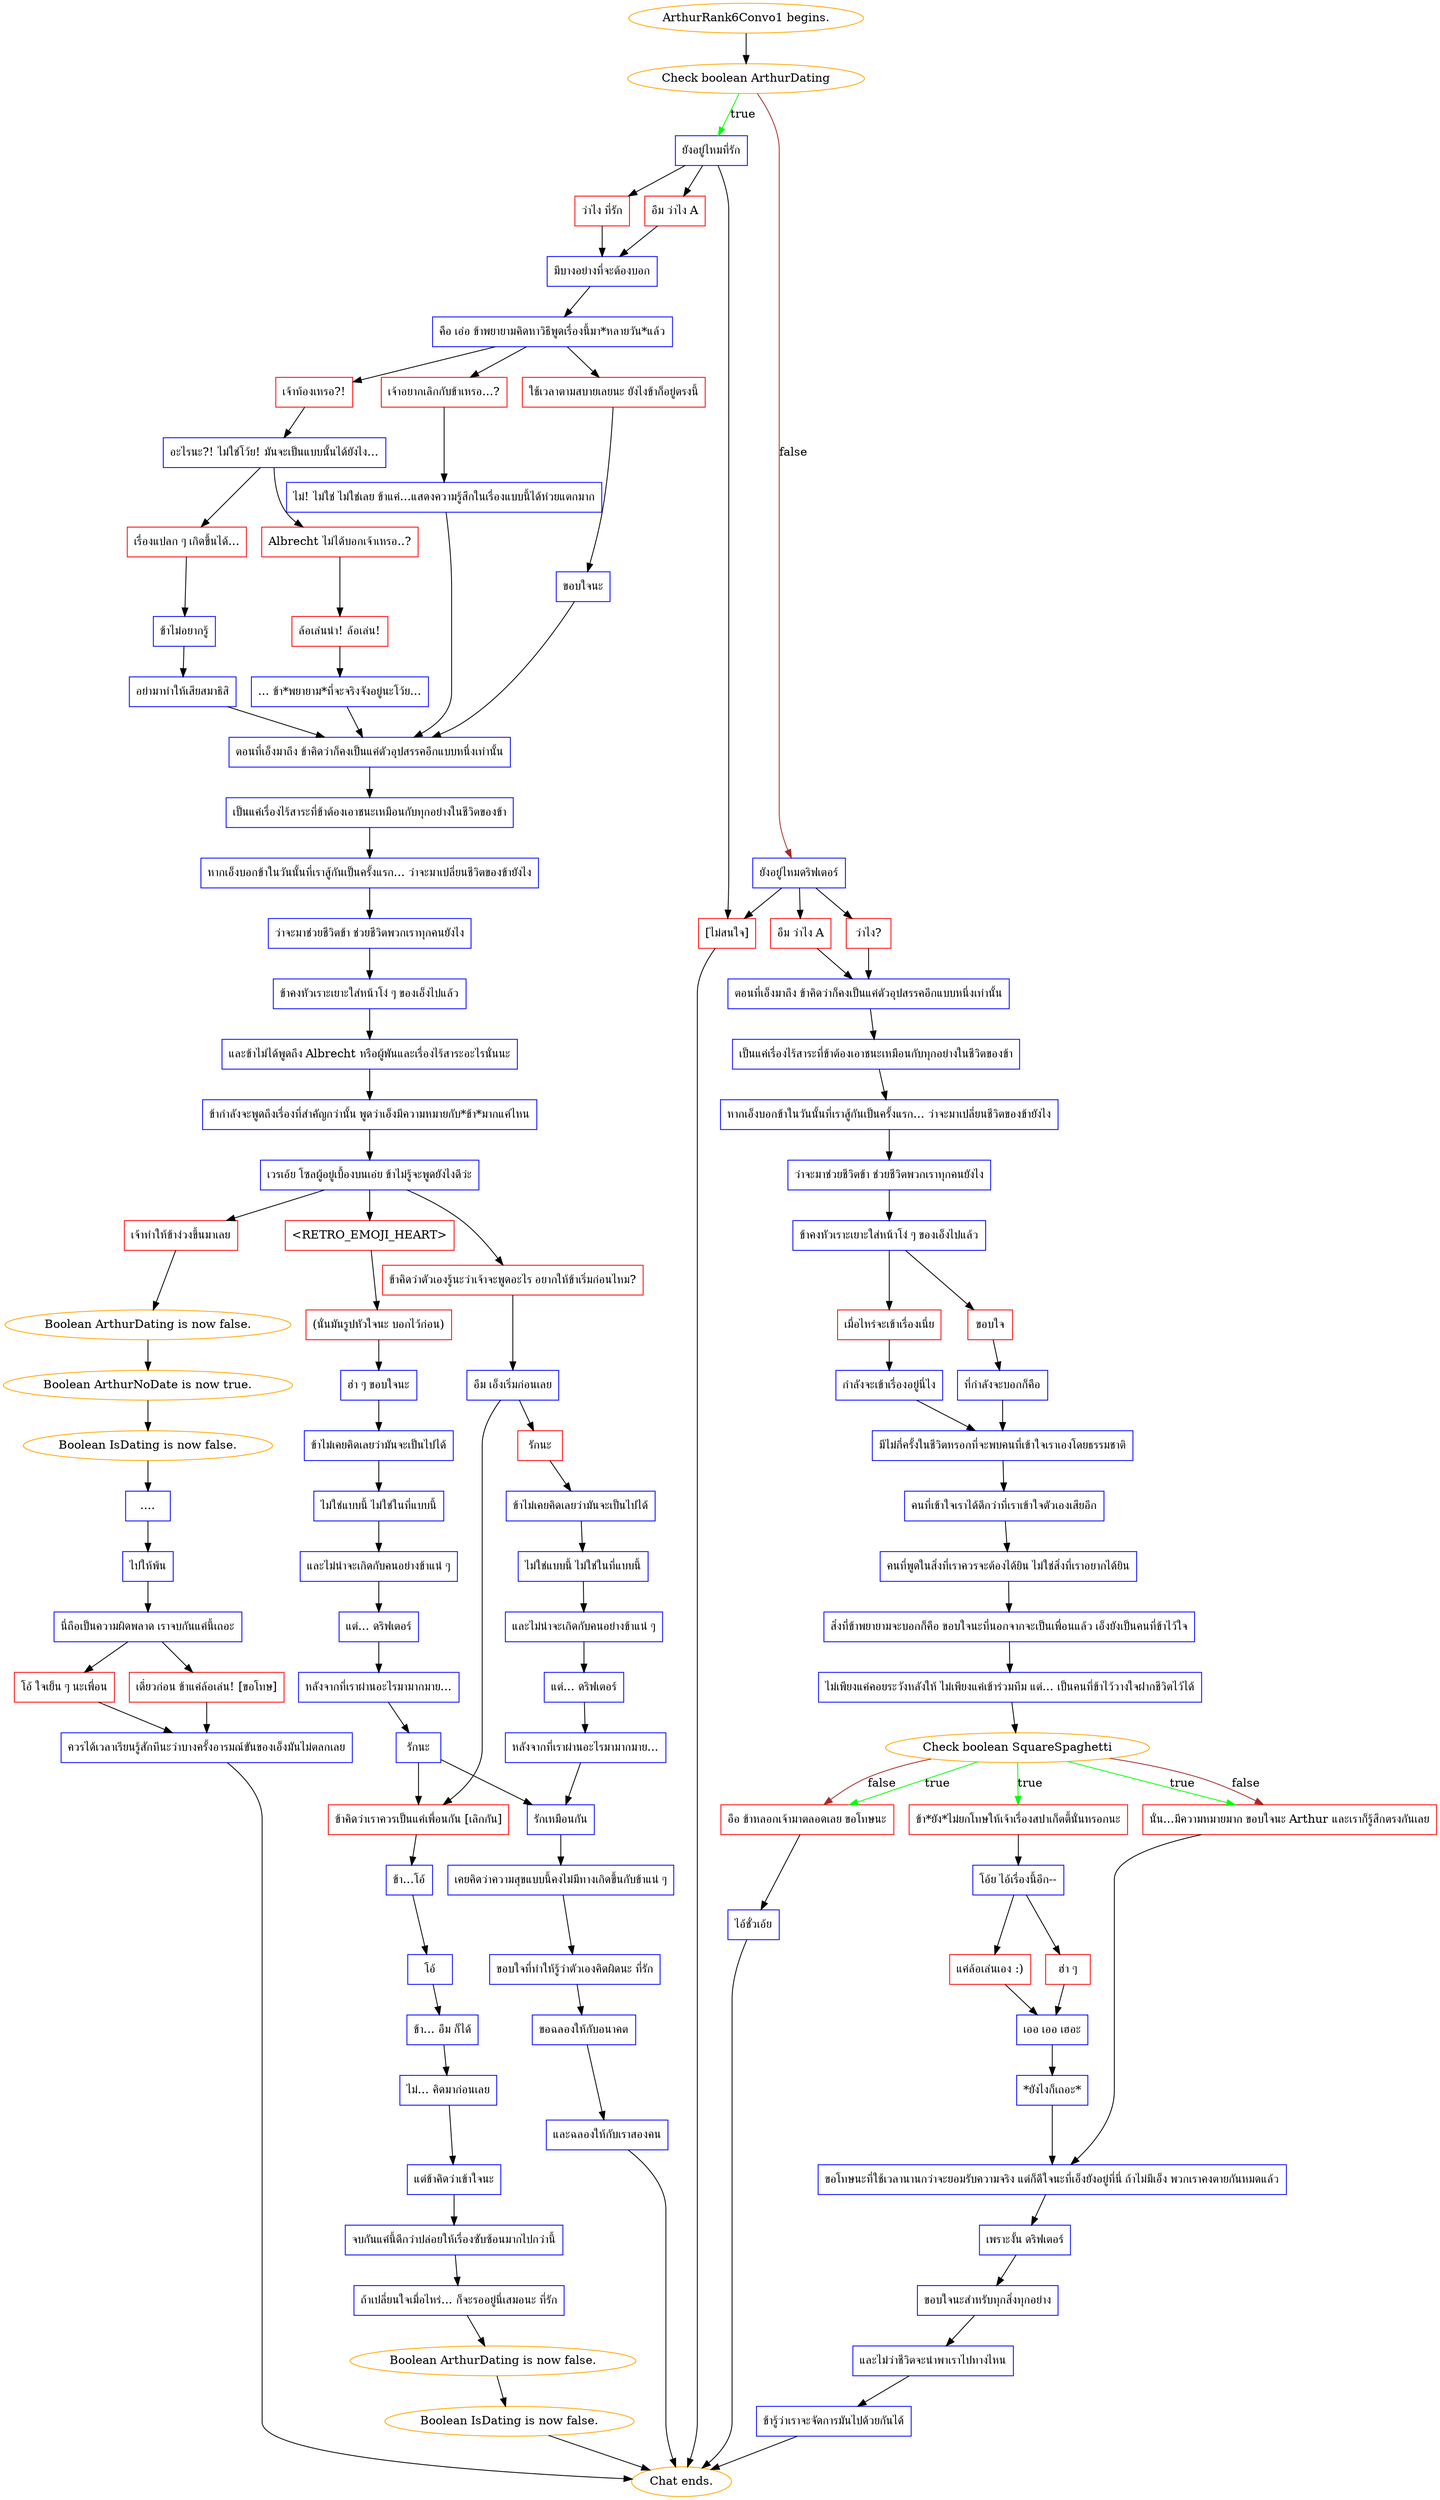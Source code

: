 digraph {
	"ArthurRank6Convo1 begins." [color=orange];
		"ArthurRank6Convo1 begins." -> j2890798283;
	j2890798283 [label="Check boolean ArthurDating",color=orange];
		j2890798283 -> j2918369309 [label=true,color=green];
		j2890798283 -> j1012299698 [label=false,color=brown];
	j2918369309 [label="ยังอยู่ไหมที่รัก",shape=box,color=blue];
		j2918369309 -> j1771730378;
		j2918369309 -> j1416101773;
		j2918369309 -> j4071326631;
	j1012299698 [label="ยังอยู่ไหมดริฟเตอร์",shape=box,color=blue];
		j1012299698 -> j1008555986;
		j1012299698 -> j2538766747;
		j1012299698 -> j4071326631;
	j1771730378 [label="อืม ว่าไง A",shape=box,color=red];
		j1771730378 -> j4221199028;
	j1416101773 [label="ว่าไง ที่รัก",shape=box,color=red];
		j1416101773 -> j4221199028;
	j4071326631 [label="[ไม่สนใจ]",shape=box,color=red];
		j4071326631 -> "Chat ends.";
	j1008555986 [label="ว่าไง?",shape=box,color=red];
		j1008555986 -> j1361653836;
	j2538766747 [label="อืม ว่าไง A",shape=box,color=red];
		j2538766747 -> j1361653836;
	j4221199028 [label="มีบางอย่างที่จะต้องบอก",shape=box,color=blue];
		j4221199028 -> j3775604559;
	"Chat ends." [color=orange];
	j1361653836 [label="ตอนที่เอ็งมาถึง ข้าคิดว่าก็คงเป็นแค่ตัวอุปสรรคอีกแบบหนึ่งเท่านั้น",shape=box,color=blue];
		j1361653836 -> j3577710319;
	j3775604559 [label="คือ เอ่อ ข้าพยายามคิดหาวิธีพูดเรื่องนี้มา*หลายวัน*แล้ว",shape=box,color=blue];
		j3775604559 -> j2892008736;
		j3775604559 -> j3816188711;
		j3775604559 -> j2933669932;
	j3577710319 [label="เป็นแค่เรื่องไร้สาระที่ข้าต้องเอาชนะเหมือนกับทุกอย่างในชีวิตของข้า",shape=box,color=blue];
		j3577710319 -> j335299627;
	j2892008736 [label="เจ้าท้องเหรอ?!",shape=box,color=red];
		j2892008736 -> j3494432771;
	j3816188711 [label="เจ้าอยากเลิกกับข้าเหรอ...?",shape=box,color=red];
		j3816188711 -> j1089266972;
	j2933669932 [label="ใช้เวลาตามสบายเลยนะ ยังไงข้าก็อยู่ตรงนี้",shape=box,color=red];
		j2933669932 -> j1058190001;
	j335299627 [label="หากเอ็งบอกข้าในวันนั้นที่เราสู้กันเป็นครั้งแรก... ว่าจะมาเปลี่ยนชีวิตของข้ายังไง",shape=box,color=blue];
		j335299627 -> j3401290885;
	j3494432771 [label="อะไรนะ?! ไม่ใช่โว้ย! มันจะเป็นแบบนั้นได้ยังไง...",shape=box,color=blue];
		j3494432771 -> j2058593859;
		j3494432771 -> j2892149331;
	j1089266972 [label="ไม่! ไม่ใช่ ไม่ใช่เลย ข้าแค่...แสดงความรู้สึกในเรื่องแบบนี้ได้ห่วยแตกมาก",shape=box,color=blue];
		j1089266972 -> j4246129608;
	j1058190001 [label="ขอบใจนะ",shape=box,color=blue];
		j1058190001 -> j4246129608;
	j3401290885 [label="ว่าจะมาช่วยชีวิตข้า ช่วยชีวิตพวกเราทุกคนยังไง",shape=box,color=blue];
		j3401290885 -> j8098950;
	j2058593859 [label="เรื่องแปลก ๆ เกิดขึ้นได้...",shape=box,color=red];
		j2058593859 -> j2835057568;
	j2892149331 [label="Albrecht ไม่ได้บอกเจ้าเหรอ..?",shape=box,color=red];
		j2892149331 -> j3680373676;
	j4246129608 [label="ตอนที่เอ็งมาถึง ข้าคิดว่าก็คงเป็นแค่ตัวอุปสรรคอีกแบบหนึ่งเท่านั้น",shape=box,color=blue];
		j4246129608 -> j3125387482;
	j8098950 [label="ข้าคงหัวเราะเยาะใส่หน้าโง่ ๆ ของเอ็งไปแล้ว",shape=box,color=blue];
		j8098950 -> j245610752;
		j8098950 -> j2986951311;
	j2835057568 [label="ข้าไม่อยากรู้",shape=box,color=blue];
		j2835057568 -> j2355630181;
	j3680373676 [label="ล้อเล่นน่า! ล้อเล่น!",shape=box,color=red];
		j3680373676 -> j3611566447;
	j3125387482 [label="เป็นแค่เรื่องไร้สาระที่ข้าต้องเอาชนะเหมือนกับทุกอย่างในชีวิตของข้า",shape=box,color=blue];
		j3125387482 -> j1622788794;
	j245610752 [label="ขอบใจ",shape=box,color=red];
		j245610752 -> j2480414422;
	j2986951311 [label="เมื่อไหร่จะเข้าเรื่องเนี่ย",shape=box,color=red];
		j2986951311 -> j3337726479;
	j2355630181 [label="อย่ามาทำให้เสียสมาธิสิ",shape=box,color=blue];
		j2355630181 -> j4246129608;
	j3611566447 [label="... ข้า*พยายาม*ที่จะจริงจังอยู่นะโว้ย...",shape=box,color=blue];
		j3611566447 -> j4246129608;
	j1622788794 [label="หากเอ็งบอกข้าในวันนั้นที่เราสู้กันเป็นครั้งแรก... ว่าจะมาเปลี่ยนชีวิตของข้ายังไง",shape=box,color=blue];
		j1622788794 -> j1689966774;
	j2480414422 [label="ที่กำลังจะบอกก็คือ",shape=box,color=blue];
		j2480414422 -> j2483874137;
	j3337726479 [label="กำลังจะเข้าเรื่องอยู่นี่ไง",shape=box,color=blue];
		j3337726479 -> j2483874137;
	j1689966774 [label="ว่าจะมาช่วยชีวิตข้า ช่วยชีวิตพวกเราทุกคนยังไง",shape=box,color=blue];
		j1689966774 -> j944773486;
	j2483874137 [label="มีไม่กี่ครั้งในชีวิตหรอกที่จะพบคนที่เข้าใจเราเองโดยธรรมชาติ",shape=box,color=blue];
		j2483874137 -> j105839642;
	j944773486 [label="ข้าคงหัวเราะเยาะใส่หน้าโง่ ๆ ของเอ็งไปแล้ว",shape=box,color=blue];
		j944773486 -> j1971213912;
	j105839642 [label="คนที่เข้าใจเราได้ดีกว่าที่เราเข้าใจตัวเองเสียอีก",shape=box,color=blue];
		j105839642 -> j1343466098;
	j1971213912 [label="และข้าไม่ได้พูดถึง Albrecht หรือผู้พันและเรื่องไร้สาระอะไรนั่นนะ",shape=box,color=blue];
		j1971213912 -> j2310825223;
	j1343466098 [label="คนที่พูดในสิ่งที่เราควรจะต้องได้ยิน ไม่ใช่สิ่งที่เราอยากได้ยิน",shape=box,color=blue];
		j1343466098 -> j2751072647;
	j2310825223 [label="ข้ากำลังจะพูดถึงเรื่องที่สำคัญกว่านั้น พูดว่าเอ็งมีความหมายกับ*ข้า*มากแค่ไหน",shape=box,color=blue];
		j2310825223 -> j2377057394;
	j2751072647 [label="สิ่งที่ข้าพยายามจะบอกก็คือ ขอบใจนะที่นอกจากจะเป็นเพื่อนแล้ว เอ็งยังเป็นคนที่ข้าไว้ใจ",shape=box,color=blue];
		j2751072647 -> j3211480866;
	j2377057394 [label="เวรเอ้ย โซลผู้อยู่เบื้องบนเอ๋ย ข้าไม่รู้จะพูดยังไงดีว่ะ",shape=box,color=blue];
		j2377057394 -> j1683708090;
		j2377057394 -> j545150324;
		j2377057394 -> j3569899011;
	j3211480866 [label="ไม่เพียงแค่คอยระวังหลังให้ ไม่เพียงแค่เข้าร่วมทีม แต่... เป็นคนที่ข้าไว้วางใจฝากชีวิตไว้ได้",shape=box,color=blue];
		j3211480866 -> j1734946897;
	j1683708090 [label="ข้าคิดว่าตัวเองรู้นะว่าเจ้าจะพูดอะไร อยากให้ข้าเริ่มก่อนไหม?",shape=box,color=red];
		j1683708090 -> j396025753;
	j545150324 [label="<RETRO_EMOJI_HEART>",shape=box,color=red];
		j545150324 -> j3974752062;
	j3569899011 [label="เจ้าทำให้ข้าง่วงขึ้นมาเลย",shape=box,color=red];
		j3569899011 -> j3517479188;
	j1734946897 [label="Check boolean SquareSpaghetti",color=orange];
		j1734946897 -> j11328376 [label=true,color=green];
		j1734946897 -> j1862693359 [label=true,color=green];
		j1734946897 -> j225346061 [label=true,color=green];
		j1734946897 -> j1862693359 [label=false,color=brown];
		j1734946897 -> j225346061 [label=false,color=brown];
	j396025753 [label="อืม เอ็งเริ่มก่อนเลย",shape=box,color=blue];
		j396025753 -> j1545559637;
		j396025753 -> j2991382069;
	j3974752062 [label="(นั่นมันรูปหัวใจนะ บอกไว้ก่อน)",shape=box,color=red];
		j3974752062 -> j3710408958;
	j3517479188 [label="Boolean ArthurDating is now false.",color=orange];
		j3517479188 -> j2597685862;
	j11328376 [label="ข้า*ยัง*ไม่ยกโทษให้เจ้าเรื่องสปาเก็ตตี้นั่นหรอกนะ",shape=box,color=red];
		j11328376 -> j3476853888;
	j1862693359 [label="นั่น...มีความหมายมาก ขอบใจนะ Arthur และเราก็รู้สึกตรงกันเลย",shape=box,color=red];
		j1862693359 -> j583856389;
	j225346061 [label="อือ ข้าหลอกเจ้ามาตลอดเลย ขอโทษนะ",shape=box,color=red];
		j225346061 -> j635063924;
	j1545559637 [label="รักนะ",shape=box,color=red];
		j1545559637 -> j2176595968;
	j2991382069 [label="ข้าคิดว่าเราควรเป็นแค่เพื่อนกัน [เลิกกัน]",shape=box,color=red];
		j2991382069 -> j1637973766;
	j3710408958 [label="ฮ่า ๆ ขอบใจนะ",shape=box,color=blue];
		j3710408958 -> j4247688863;
	j2597685862 [label="Boolean ArthurNoDate is now true.",color=orange];
		j2597685862 -> j53892888;
	j3476853888 [label="โอ้ย ไอ้เรื่องนี้อีก--",shape=box,color=blue];
		j3476853888 -> j4207996486;
		j3476853888 -> j2372480162;
	j583856389 [label="ขอโทษนะที่ใช้เวลานานกว่าจะยอมรับความจริง แต่ก็ดีใจนะที่เอ็งยังอยู่ที่นี่ ถ้าไม่มีเอ็ง พวกเราคงตายกันหมดแล้ว",shape=box,color=blue];
		j583856389 -> j1325805353;
	j635063924 [label="ไอ้ชั่วเอ้ย",shape=box,color=blue];
		j635063924 -> "Chat ends.";
	j2176595968 [label="ข้าไม่เคยคิดเลยว่ามันจะเป็นไปได้",shape=box,color=blue];
		j2176595968 -> j1988411227;
	j1637973766 [label="ข้า...โอ้",shape=box,color=blue];
		j1637973766 -> j3650096594;
	j4247688863 [label="ข้าไม่เคยคิดเลยว่ามันจะเป็นไปได้",shape=box,color=blue];
		j4247688863 -> j1123752721;
	j53892888 [label="Boolean IsDating is now false.",color=orange];
		j53892888 -> j3438371232;
	j4207996486 [label="ฮ่า ๆ",shape=box,color=red];
		j4207996486 -> j3691150809;
	j2372480162 [label="แค่ล้อเล่นเอง :)",shape=box,color=red];
		j2372480162 -> j3691150809;
	j1325805353 [label="เพราะงั้น ดริฟเตอร์",shape=box,color=blue];
		j1325805353 -> j3034377003;
	j1988411227 [label="ไม่ใช่แบบนี้ ไม่ใช่ในที่แบบนี้",shape=box,color=blue];
		j1988411227 -> j328780053;
	j3650096594 [label="โอ้",shape=box,color=blue];
		j3650096594 -> j733377634;
	j1123752721 [label="ไม่ใช่แบบนี้ ไม่ใช่ในที่แบบนี้",shape=box,color=blue];
		j1123752721 -> j2675084403;
	j3438371232 [label="....",shape=box,color=blue];
		j3438371232 -> j3987393456;
	j3691150809 [label="เออ เออ เฮอะ",shape=box,color=blue];
		j3691150809 -> j2282565347;
	j3034377003 [label="ขอบใจนะสำหรับทุกสิ่งทุกอย่าง",shape=box,color=blue];
		j3034377003 -> j3395861165;
	j328780053 [label="และไม่น่าจะเกิดกับคนอย่างข้าแน่ ๆ",shape=box,color=blue];
		j328780053 -> j118381912;
	j733377634 [label="ข้า... อืม ก็ได้",shape=box,color=blue];
		j733377634 -> j372771468;
	j2675084403 [label="และไม่น่าจะเกิดกับคนอย่างข้าแน่ ๆ",shape=box,color=blue];
		j2675084403 -> j2036532955;
	j3987393456 [label="ไปให้พ้น",shape=box,color=blue];
		j3987393456 -> j3012719382;
	j2282565347 [label="*ยังไงก็เถอะ*",shape=box,color=blue];
		j2282565347 -> j583856389;
	j3395861165 [label="และไม่ว่าชีวิตจะนำพาเราไปทางไหน",shape=box,color=blue];
		j3395861165 -> j3574521687;
	j118381912 [label="แต่... ดริฟเตอร์",shape=box,color=blue];
		j118381912 -> j2112555421;
	j372771468 [label="ไม่... คิดมาก่อนเลย",shape=box,color=blue];
		j372771468 -> j3979824267;
	j2036532955 [label="แต่... ดริฟเตอร์",shape=box,color=blue];
		j2036532955 -> j1855873473;
	j3012719382 [label="นี่ถือเป็นความผิดพลาด เราจบกันแค่นี้เถอะ",shape=box,color=blue];
		j3012719382 -> j3211804158;
		j3012719382 -> j4073742636;
	j3574521687 [label="ข้ารู้ว่าเราจะจัดการมันไปด้วยกันได้",shape=box,color=blue];
		j3574521687 -> "Chat ends.";
	j2112555421 [label="หลังจากที่เราผ่านอะไรมามากมาย...",shape=box,color=blue];
		j2112555421 -> j4032562149;
	j3979824267 [label="แต่ข้าคิดว่าเข้าใจนะ",shape=box,color=blue];
		j3979824267 -> j3693783348;
	j1855873473 [label="หลังจากที่เราผ่านอะไรมามากมาย...",shape=box,color=blue];
		j1855873473 -> j1027594749;
	j3211804158 [label="เดี๋ยวก่อน ข้าแค่ล้อเล่น! [ขอโทษ]",shape=box,color=red];
		j3211804158 -> j2479700246;
	j4073742636 [label="โอ้ ใจเย็น ๆ นะเพื่อน",shape=box,color=red];
		j4073742636 -> j2479700246;
	j4032562149 [label="รักเหมือนกัน",shape=box,color=blue];
		j4032562149 -> j365643346;
	j3693783348 [label="จบกันแค่นี้ดีกว่าปล่อยให้เรื่องซับซ้อนมากไปกว่านี้",shape=box,color=blue];
		j3693783348 -> j1513006156;
	j1027594749 [label="รักนะ",shape=box,color=blue];
		j1027594749 -> j4032562149;
		j1027594749 -> j2991382069;
	j2479700246 [label="ควรได้เวลาเรียนรู้สักทีนะว่าบางครั้งอารมณ์ขันของเอ็งมันไม่ตลกเลย",shape=box,color=blue];
		j2479700246 -> "Chat ends.";
	j365643346 [label="เคยคิดว่าความสุขแบบนี้คงไม่มีทางเกิดขึ้นกับข้าแน่ ๆ",shape=box,color=blue];
		j365643346 -> j3422904754;
	j1513006156 [label="ถ้าเปลี่ยนใจเมื่อไหร่... ก็จะรออยู่นี่เสมอนะ ที่รัก",shape=box,color=blue];
		j1513006156 -> j3905091669;
	j3422904754 [label="ขอบใจที่ทำให้รู้ว่าตัวเองคิดผิดนะ ที่รัก",shape=box,color=blue];
		j3422904754 -> j759426876;
	j3905091669 [label="Boolean ArthurDating is now false.",color=orange];
		j3905091669 -> j1242024027;
	j759426876 [label="ขอฉลองให้กับอนาคต",shape=box,color=blue];
		j759426876 -> j4213910364;
	j1242024027 [label="Boolean IsDating is now false.",color=orange];
		j1242024027 -> "Chat ends.";
	j4213910364 [label="และฉลองให้กับเราสองคน",shape=box,color=blue];
		j4213910364 -> "Chat ends.";
}